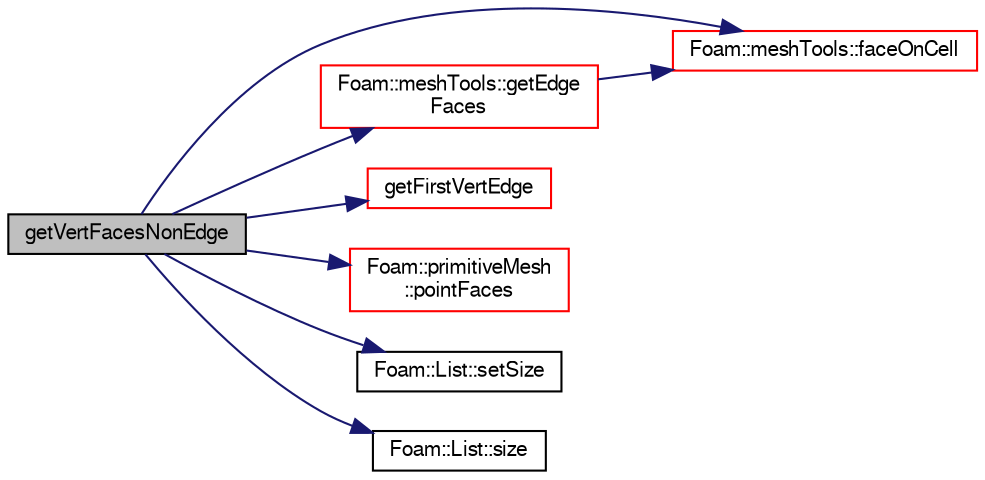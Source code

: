 digraph "getVertFacesNonEdge"
{
  bgcolor="transparent";
  edge [fontname="FreeSans",fontsize="10",labelfontname="FreeSans",labelfontsize="10"];
  node [fontname="FreeSans",fontsize="10",shape=record];
  rankdir="LR";
  Node5 [label="getVertFacesNonEdge",height=0.2,width=0.4,color="black", fillcolor="grey75", style="filled", fontcolor="black"];
  Node5 -> Node6 [color="midnightblue",fontsize="10",style="solid",fontname="FreeSans"];
  Node6 [label="Foam::meshTools::faceOnCell",height=0.2,width=0.4,color="red",URL="$a21153.html#ae8119e36b45b1e47f91cdcb57222986d",tooltip="Is face used by cell. "];
  Node5 -> Node12 [color="midnightblue",fontsize="10",style="solid",fontname="FreeSans"];
  Node12 [label="Foam::meshTools::getEdge\lFaces",height=0.2,width=0.4,color="red",URL="$a21153.html#a49c5d70e15e6496b848e2012ea176128",tooltip="Get faces on cell using edgeI. Throws error if no two found. "];
  Node12 -> Node6 [color="midnightblue",fontsize="10",style="solid",fontname="FreeSans"];
  Node5 -> Node191 [color="midnightblue",fontsize="10",style="solid",fontname="FreeSans"];
  Node191 [label="getFirstVertEdge",height=0.2,width=0.4,color="red",URL="$a21470.html#af3d3d3a80954ac6570f46456be204225",tooltip="Get first edge connected to vertI and on faceI. "];
  Node5 -> Node202 [color="midnightblue",fontsize="10",style="solid",fontname="FreeSans"];
  Node202 [label="Foam::primitiveMesh\l::pointFaces",height=0.2,width=0.4,color="red",URL="$a27530.html#acc347dd5dd3557af888ac3dd86d90d22"];
  Node5 -> Node63 [color="midnightblue",fontsize="10",style="solid",fontname="FreeSans"];
  Node63 [label="Foam::List::setSize",height=0.2,width=0.4,color="black",URL="$a25694.html#aedb985ffeaf1bdbfeccc2a8730405703",tooltip="Reset size of List. "];
  Node5 -> Node59 [color="midnightblue",fontsize="10",style="solid",fontname="FreeSans"];
  Node59 [label="Foam::List::size",height=0.2,width=0.4,color="black",URL="$a25694.html#a8a5f6fa29bd4b500caf186f60245b384",tooltip="Override size to be inconsistent with allocated storage. "];
}
